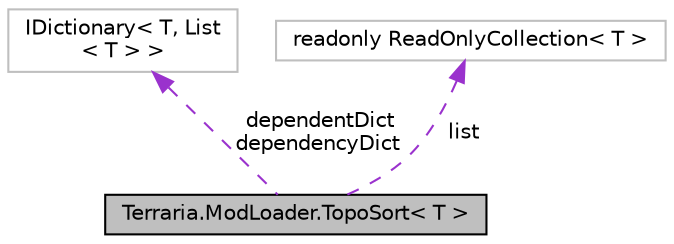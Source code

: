 digraph "Terraria.ModLoader.TopoSort&lt; T &gt;"
{
  edge [fontname="Helvetica",fontsize="10",labelfontname="Helvetica",labelfontsize="10"];
  node [fontname="Helvetica",fontsize="10",shape=record];
  Node1 [label="Terraria.ModLoader.TopoSort\< T \>",height=0.2,width=0.4,color="black", fillcolor="grey75", style="filled", fontcolor="black"];
  Node2 -> Node1 [dir="back",color="darkorchid3",fontsize="10",style="dashed",label=" dependentDict\ndependencyDict" ,fontname="Helvetica"];
  Node2 [label="IDictionary\< T, List\l\< T \> \>",height=0.2,width=0.4,color="grey75", fillcolor="white", style="filled"];
  Node3 -> Node1 [dir="back",color="darkorchid3",fontsize="10",style="dashed",label=" list" ,fontname="Helvetica"];
  Node3 [label="readonly ReadOnlyCollection\< T \>",height=0.2,width=0.4,color="grey75", fillcolor="white", style="filled"];
}
